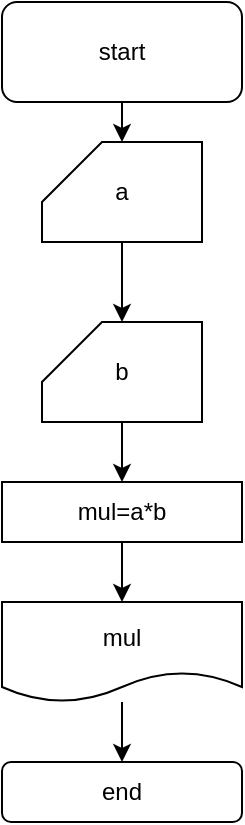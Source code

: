 <mxfile version="24.3.0" type="device">
  <diagram name="‫עמוד-1‬" id="8h9VHsXm6KzTX-80VtP1">
    <mxGraphModel dx="803" dy="438" grid="1" gridSize="10" guides="1" tooltips="1" connect="1" arrows="1" fold="1" page="1" pageScale="1" pageWidth="827" pageHeight="1169" math="0" shadow="0">
      <root>
        <mxCell id="0" />
        <mxCell id="1" parent="0" />
        <mxCell id="_ciQkOk7IWdwRXC-wEDi-1" value="start" style="rounded=1;whiteSpace=wrap;html=1;" parent="1" vertex="1">
          <mxGeometry x="80" y="10" width="120" height="50" as="geometry" />
        </mxCell>
        <mxCell id="_ciQkOk7IWdwRXC-wEDi-7" style="edgeStyle=orthogonalEdgeStyle;rounded=0;orthogonalLoop=1;jettySize=auto;html=1;exitX=0.5;exitY=1;exitDx=0;exitDy=0;" parent="1" source="_ciQkOk7IWdwRXC-wEDi-10" edge="1">
          <mxGeometry relative="1" as="geometry">
            <mxPoint x="140" y="310" as="targetPoint" />
            <mxPoint x="140" y="230" as="sourcePoint" />
          </mxGeometry>
        </mxCell>
        <mxCell id="_ciQkOk7IWdwRXC-wEDi-10" value="mul=a*b" style="rounded=0;whiteSpace=wrap;html=1;" parent="1" vertex="1">
          <mxGeometry x="80" y="250" width="120" height="30" as="geometry" />
        </mxCell>
        <mxCell id="_ciQkOk7IWdwRXC-wEDi-13" style="edgeStyle=orthogonalEdgeStyle;rounded=0;orthogonalLoop=1;jettySize=auto;html=1;" parent="1" source="_ciQkOk7IWdwRXC-wEDi-12" target="_ciQkOk7IWdwRXC-wEDi-14" edge="1">
          <mxGeometry relative="1" as="geometry">
            <mxPoint x="130" y="410" as="targetPoint" />
          </mxGeometry>
        </mxCell>
        <mxCell id="_ciQkOk7IWdwRXC-wEDi-12" value="mul" style="shape=document;whiteSpace=wrap;html=1;boundedLbl=1;" parent="1" vertex="1">
          <mxGeometry x="80" y="310" width="120" height="50" as="geometry" />
        </mxCell>
        <mxCell id="_ciQkOk7IWdwRXC-wEDi-14" value="end" style="rounded=1;whiteSpace=wrap;html=1;" parent="1" vertex="1">
          <mxGeometry x="80" y="390" width="120" height="30" as="geometry" />
        </mxCell>
        <mxCell id="IZV24Hp4p41yvuz8rQCT-1" value="a" style="shape=card;whiteSpace=wrap;html=1;" vertex="1" parent="1">
          <mxGeometry x="100" y="80" width="80" height="50" as="geometry" />
        </mxCell>
        <mxCell id="IZV24Hp4p41yvuz8rQCT-2" style="edgeStyle=orthogonalEdgeStyle;rounded=0;orthogonalLoop=1;jettySize=auto;html=1;entryX=0.5;entryY=0;entryDx=0;entryDy=0;entryPerimeter=0;" edge="1" parent="1" source="_ciQkOk7IWdwRXC-wEDi-1" target="IZV24Hp4p41yvuz8rQCT-1">
          <mxGeometry relative="1" as="geometry">
            <Array as="points">
              <mxPoint x="140" y="80" />
              <mxPoint x="140" y="80" />
            </Array>
          </mxGeometry>
        </mxCell>
        <mxCell id="IZV24Hp4p41yvuz8rQCT-8" value="" style="edgeStyle=orthogonalEdgeStyle;rounded=0;orthogonalLoop=1;jettySize=auto;html=1;entryX=0.5;entryY=0;entryDx=0;entryDy=0;" edge="1" parent="1" source="IZV24Hp4p41yvuz8rQCT-1" target="IZV24Hp4p41yvuz8rQCT-7">
          <mxGeometry relative="1" as="geometry">
            <mxPoint x="140" y="180" as="sourcePoint" />
            <mxPoint x="140" y="210" as="targetPoint" />
          </mxGeometry>
        </mxCell>
        <mxCell id="IZV24Hp4p41yvuz8rQCT-11" style="edgeStyle=orthogonalEdgeStyle;rounded=0;orthogonalLoop=1;jettySize=auto;html=1;entryX=0.5;entryY=0;entryDx=0;entryDy=0;" edge="1" parent="1" source="IZV24Hp4p41yvuz8rQCT-7" target="_ciQkOk7IWdwRXC-wEDi-10">
          <mxGeometry relative="1" as="geometry" />
        </mxCell>
        <mxCell id="IZV24Hp4p41yvuz8rQCT-7" value="b" style="shape=card;whiteSpace=wrap;html=1;" vertex="1" parent="1">
          <mxGeometry x="100" y="170" width="80" height="50" as="geometry" />
        </mxCell>
      </root>
    </mxGraphModel>
  </diagram>
</mxfile>
